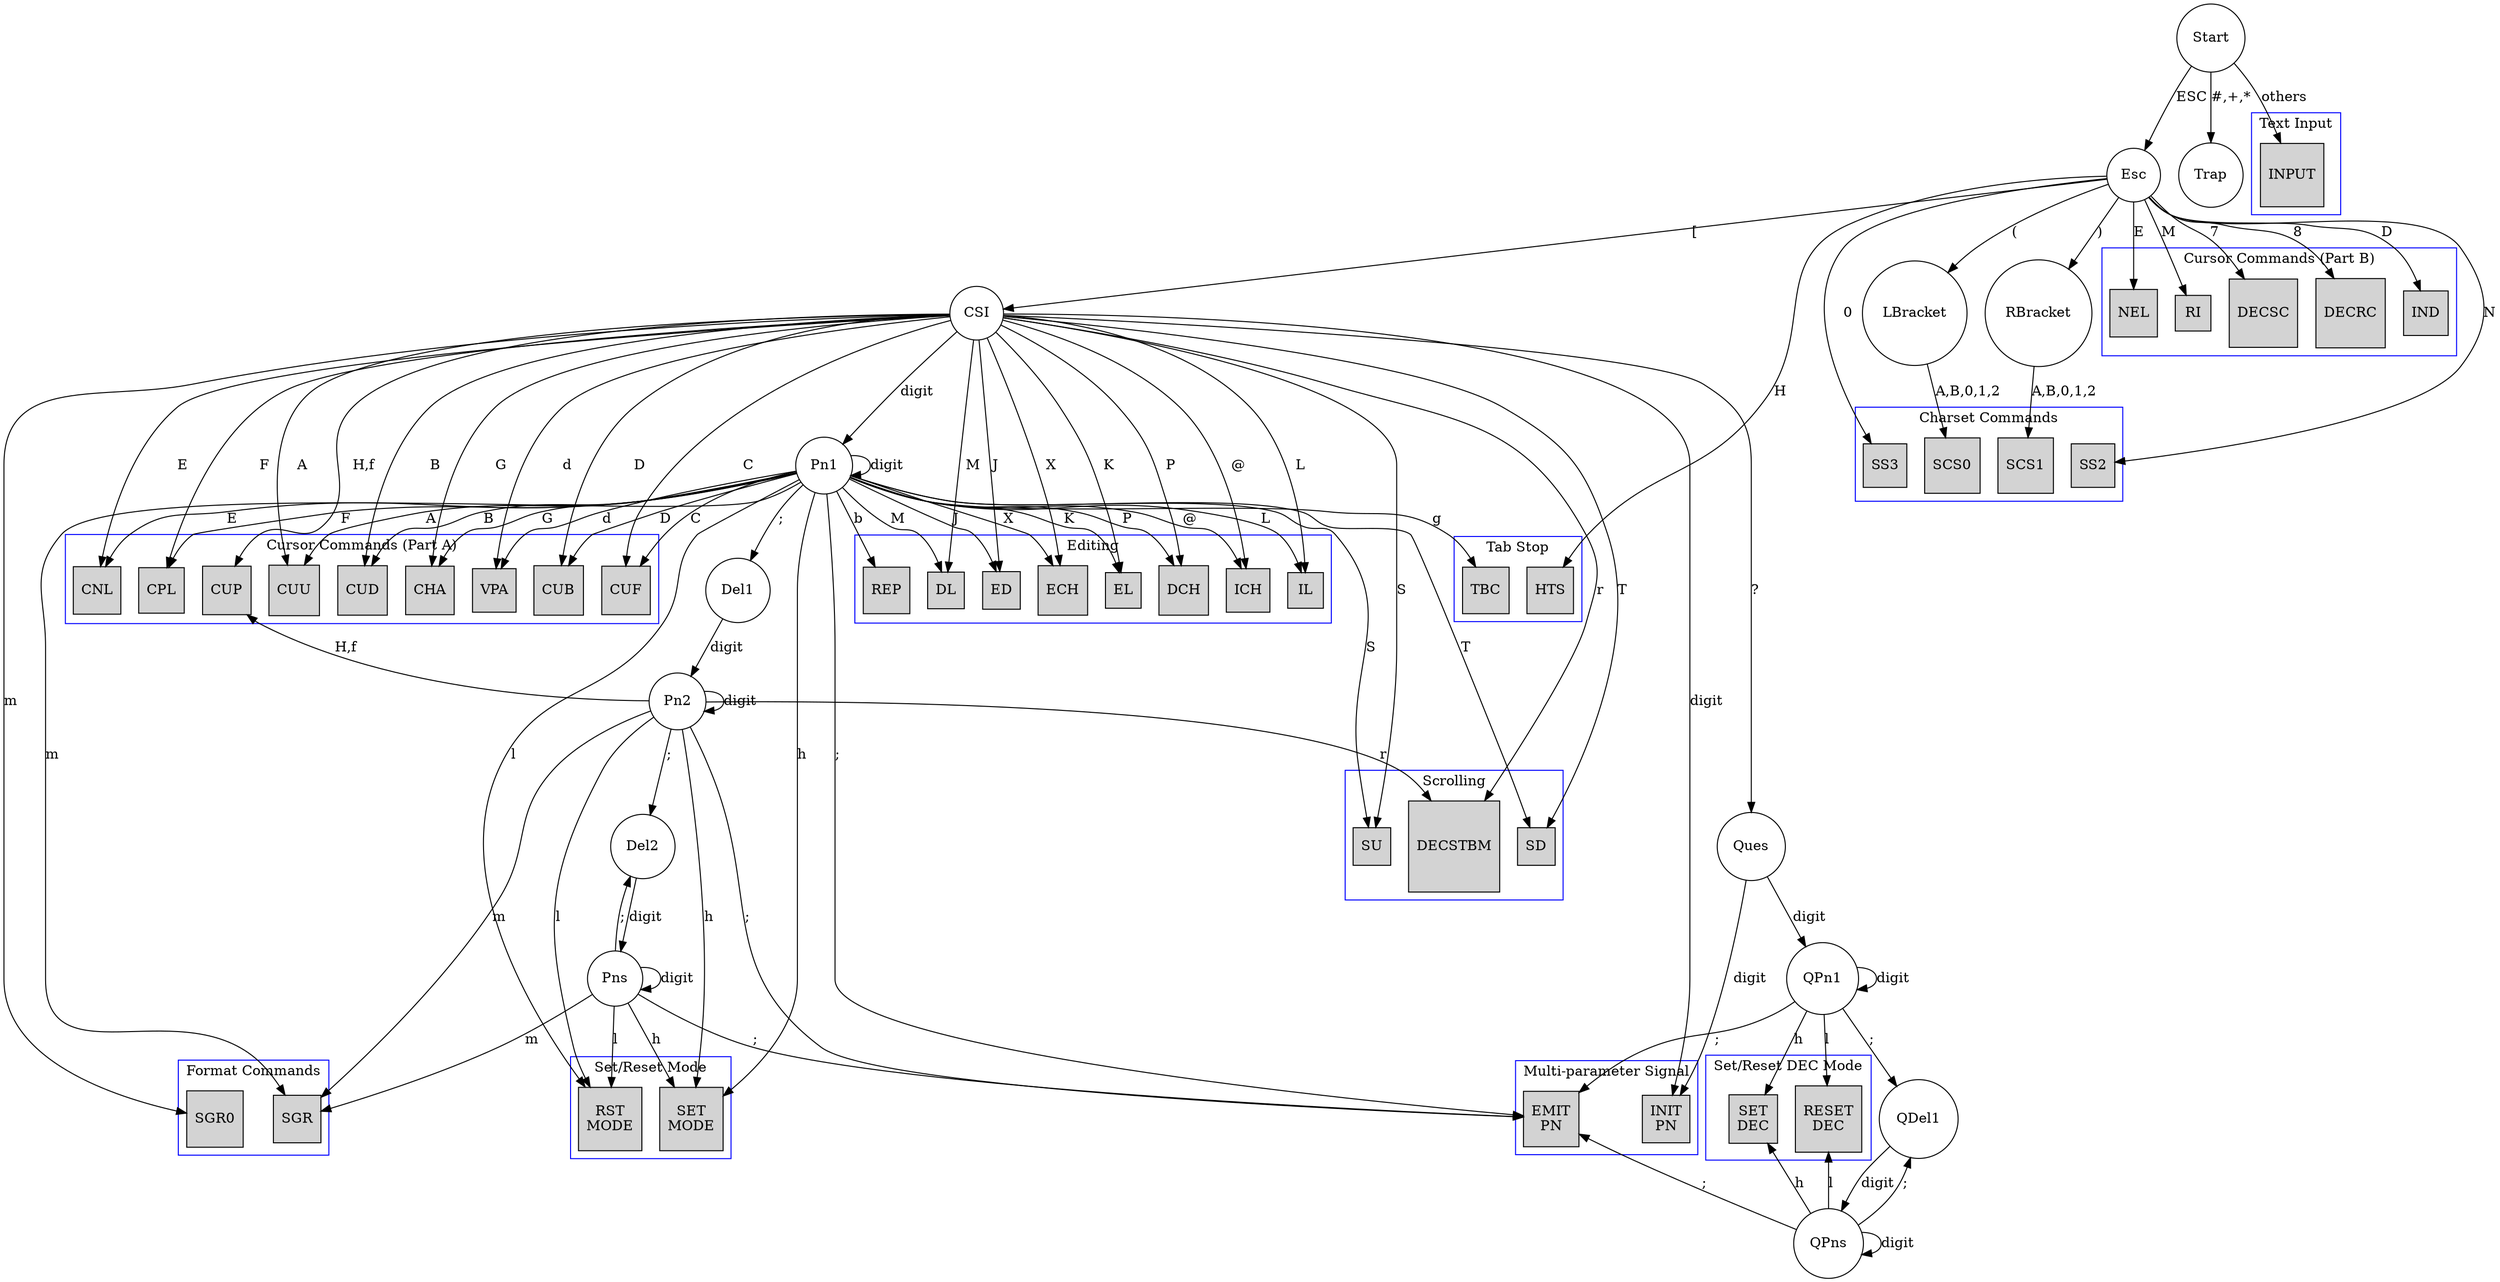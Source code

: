 digraph DFA {   
//	edge[fontname="FangSong"];  
//	node[peripheries=2, fontname="FangSong"];  
//	size="16, 16";  
	rankdir=TB;
	node[shape=circle];  

	Start;

	/* Basic structure */

	// ESC
	Start->Esc[label=ESC];

	// ESC #,*,+
	Start->Trap[label="#,+,*"];

	// ESC [
	Esc->CSI[label="["];

	// ESC [ Pn
	CSI->Pn1[label="digit"];
	Pn1->Pn1[label="digit"];

	// ESC [ Pn; 
	Pn1->Del1[label=";"];

	// ESC [ Pn; Pn
	Del1->Pn2[label="digit"];
	Pn2->Pn2[label="digit"];

	// ESC [ Pn; Pn; 
	Pn2->Del2[label=";"];

	// ESC [ Pn; Pn; Pns
	Del2->Pns[label="digit"];
	Pns->Pns[label="digit"];
	Pns->Del2[label=";"];

	// ESC (
	Esc->LBracket[label="("];

	// ESC )
	Esc->RBracket[label=")"];

	// ESC [ ?
	CSI->Ques[label="?"];

	// ESC [ ? Pn
	Ques->QPn1[label="digit"];
	QPn1->QPn1[label="digit"];

	// ESC [ ? Pn; Pns
	QPn1->QDel1[label=";"];
	QDel1->QPns[label="digit"];
	QPns->QPns[label="digit"];
	QPns->QDel1[label=";"];

	/* Multi-parameter Signal */
	subgraph cluster7 {
		node[style=filled,shape=square];
        color=blue;
        label="Multi-parameter Signal";  
		EMIT_PN[label="EMIT\nPN"];
		INIT_PN[label="INIT\nPN"];
	}

	CSI->INIT_PN[label="digit"];
	Pn1->EMIT_PN[label=";"];
	Pn2->EMIT_PN[label=";"];
	Pns->EMIT_PN[label=";"];

	Ques->INIT_PN[label="digit"];
	QPn1->EMIT_PN[label=";"];

	// QPns->EMIT_PN
	EMIT_PN->QPns[label=";", dir="back"];
	
	/* Format Commands */
	subgraph cluster0 {
		node[style=filled,shape=square];
        color=blue;
        label="Format Commands";  
		SGR; SGR0;
	}

	Pn1->SGR[label="m"];
	Pn2->SGR[label="m"];
	Pns->SGR[label="m"];
	CSI->SGR0[label="m"];

	/* Charset Commands */
	subgraph cluster3 {
		node[style=filled,shape=square];
        color=blue;
        label="Charset Commands";  
		SCS0; SCS1; SS2; SS3;
	}

	LBracket->SCS0[label="A,B,0,1,2"];
	RBracket->SCS1[label="A,B,0,1,2"];
	Esc->SS2[label=N];
	Esc->SS3[label=0];

	/* Cursor Movement Commands */
	subgraph cluster1a {
		node[style=filled,shape=square];
        color=blue;
        label="Cursor Commands (Part A)";  
		CUU; CUD; CUF; CUB; CUP;
		CNL; CPL; CHA; VPA;
	}

	subgraph cluster1b {
		node[style=filled,shape=square];
        color=blue;
        label="Cursor Commands (Part B)";  
		IND; NEL; RI; DECSC; DECRC;
	}

	// ESC [ Pn A
	Pn1->CUU[label=A];  // Cursor up
	CSI->CUU[label=A];

	// ESC [ Pn B
	Pn1->CUD[label=B];  // Cursor down
	CSI->CUD[label=B];

	// ESC [ Pn C
	Pn1->CUF[label=C];  // Cursor forward (right)
	CSI->CUF[label=C];

	// ESC [ Pn D
	Pn1->CUB[label=D];  // Cursor backward (left)
	CSI->CUB[label=D];

	// ESC [ Pn E
	Pn1->CNL[label=E];  // Cursor next line
	CSI->CNL[label=E];

	// ESC [ Pn F
	Pn1->CPL[label=F];  // Cursor previous line
	CSI->CPL[label=F];

	// ESC [ Pn G
	Pn1->CHA[label=G];  // Cursor horizontal absolute
	CSI->CHA[label=G];

	// ESC [ Pn d
	Pn1->VPA[label=d];  // vertical line position absolute
	CSI->VPA[label=d];

	// ESC [ Pn; Pn H 
	Pn2->CUP[label="H,f"]; // Cursor Position

	// ESC [ H
	CSI->CUP[label="H,f"]; // Cursor Home

	// ESC D
	Esc->IND[label=D];  // Index

	// ESC E
	Esc->NEL[label=E];  // Next line

	// ESC M
	Esc->RI[label=M];  // Reserve Index

	// ESC 7
	Esc->DECSC[label=7]; // Save cursor

	// ESC 8
	Esc->DECRC[label=8]; // Restore cursor

	/* Scrolling */
	subgraph cluster2 {
		node[style=filled,shape=square];
        color=blue;
        label="Scrolling";  
		DECSTBM; SU; SD;
	}

	// ESC [ Pn; Pn r
	Pn2->DECSTBM[label=r]; // Set top and bottom margins
	CSI->DECSTBM[label=r];

	CSI->SU[label=S];
	Pn1->SU[label=S];

	CSI->SD[label=T];
	Pn1->SD[label=T];

	/* Erasing */
	subgraph cluster4 {
		node[style=filled,shape=square];
        color=blue;
        label="Erasing";  
		EL; ED;
	}

	CSI->EL[label=K];  // Erase in line
	Pn1->EL[label=K];

	CSI->ED[label=J];  // Erase in display
	Pn1->ED[label=J];

	/* Editing */
	subgraph cluster4 {
		node[style=filled,shape=square];
        color=blue;
        label="Editing";  
		ECH; DCH; ICH; IL; DL; REP;
	}

	Pn1->ICH[label="@"]; // Insert character
	Pn1->ECH[label=X]; // Erase character
	Pn1->DCH[label=P]; // Delete character
	Pn1->IL[label=L];  // Insert line
	Pn1->DL[label=M];  // Delete line
	Pn1->REP[label=b];  // Delete line

	CSI->ICH[label="@"]; // Insert character
	CSI->ECH[label=X]; // Erase character
	CSI->DCH[label=P]; // Delete character
	CSI->IL[label=L];  // Insert line
	CSI->DL[label=M];  // Delete line

/*	ICH->Pn1[dir="back",label="@"]; // Insert character
	ECH->Pn1[dir="back",label=X]; // Erase character
	DCH->Pn1[dir="back",label=P]; // Delete character
	IL->Pn1[dir="back",label=L];  // Insert line
	DL->Pn1[dir="back",label=M]; */  // Delete line

/*	ICH->CSI[dir="back",label="@"]; // Insert character
	ECH->CSI[dir="back",label=X]; // Erase character
	DCH->CSI[dir="back",label=P]; // Delete character
	IL->CSI[dir="back",label=L];  // Insert line
	DL->CSI[dir="back",label=M]; */  // Delete line 


	/* Set/Reset Mode Commands */
	subgraph cluster5b {
		node[style=filled,shape=square];
        color=blue;
        label="Set/Reset DEC Mode";  
		SETDEC[label="SET\nDEC"]; RESETDEC[label="RESET\nDEC"];
	}

	subgraph cluster5a {
		node[style=filled,shape=square];
        color=blue;
        label="Set/Reset Mode";  
		SETMODE[label="SET\nMODE"]; RSTMODE[label="RST\nMODE"];
	}
	QPn1->SETDEC[label=h]
	QPn1->RESETDEC[label=l]

	SETDEC->QPns[label=h,dir="back"];
	RESETDEC->QPns[label=l,dir="back"];

	Pn1->SETMODE[label="h"];
	Pn2->SETMODE[label="h"];
	Pns->SETMODE[label="h"];

	Pn1->RSTMODE[label="l"];
	Pn2->RSTMODE[label="l"];
	Pns->RSTMODE[label="l"];

	subgraph cluster6 {
		node[style=filled,shape=square];
        color=blue;
        label="Text Input";  
		INPUT;
	}
	Start->INPUT[label=others];

	subgraph cluster8 {
		node[style=filled,shape=square];
        color=blue;
        label="Tab Stop";  
		HTS; TBC;
	}

	Esc->HTS[label=H];
	Pn1->TBC[label=g];
}
